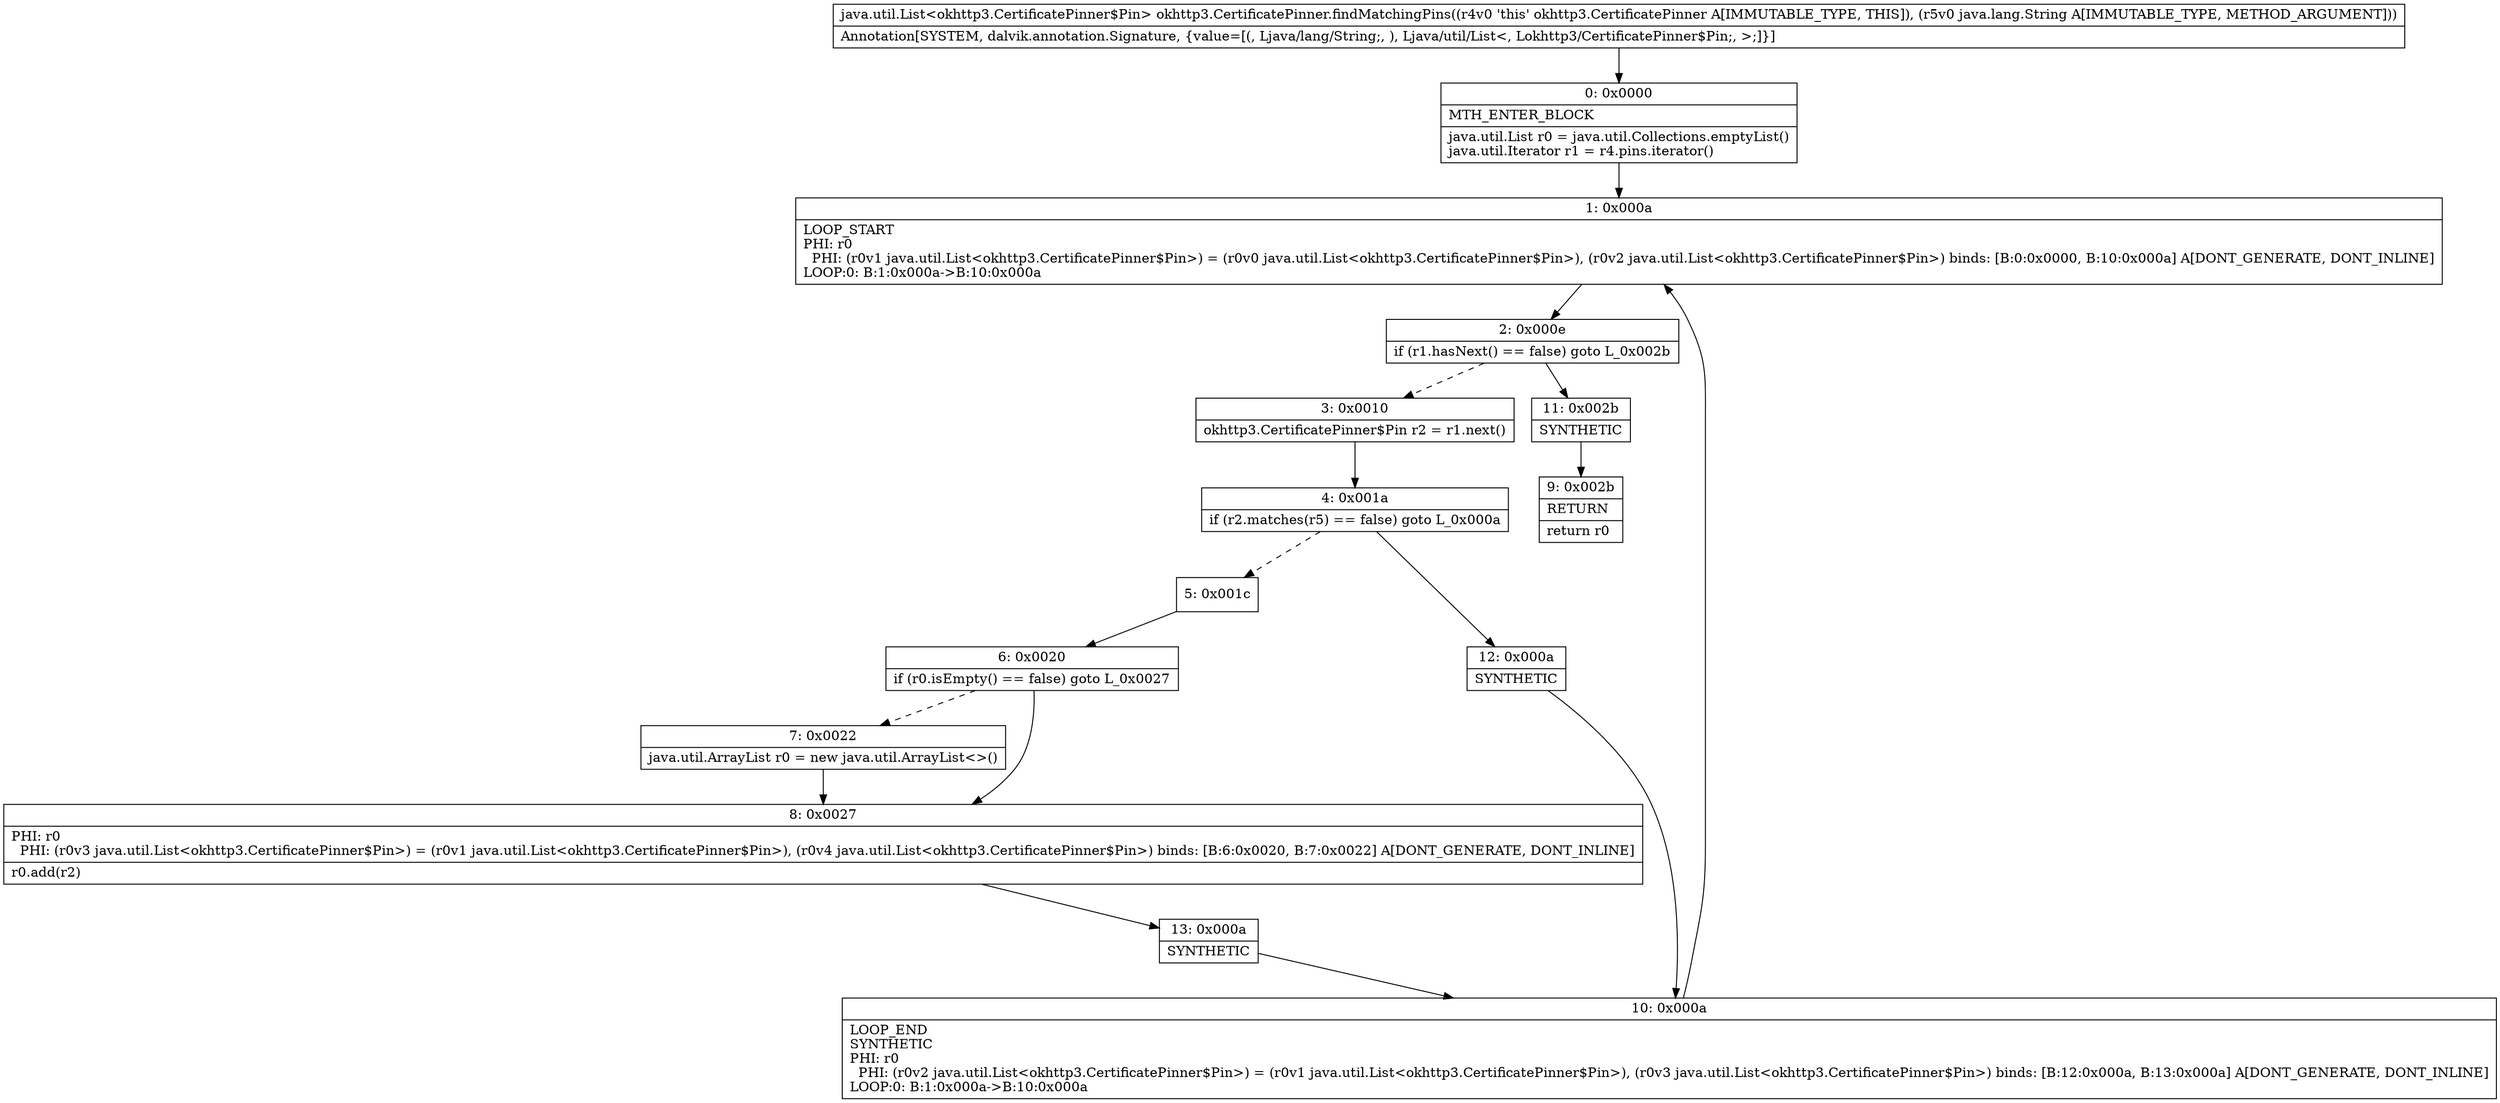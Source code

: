 digraph "CFG forokhttp3.CertificatePinner.findMatchingPins(Ljava\/lang\/String;)Ljava\/util\/List;" {
Node_0 [shape=record,label="{0\:\ 0x0000|MTH_ENTER_BLOCK\l|java.util.List r0 = java.util.Collections.emptyList()\ljava.util.Iterator r1 = r4.pins.iterator()\l}"];
Node_1 [shape=record,label="{1\:\ 0x000a|LOOP_START\lPHI: r0 \l  PHI: (r0v1 java.util.List\<okhttp3.CertificatePinner$Pin\>) = (r0v0 java.util.List\<okhttp3.CertificatePinner$Pin\>), (r0v2 java.util.List\<okhttp3.CertificatePinner$Pin\>) binds: [B:0:0x0000, B:10:0x000a] A[DONT_GENERATE, DONT_INLINE]\lLOOP:0: B:1:0x000a\-\>B:10:0x000a\l}"];
Node_2 [shape=record,label="{2\:\ 0x000e|if (r1.hasNext() == false) goto L_0x002b\l}"];
Node_3 [shape=record,label="{3\:\ 0x0010|okhttp3.CertificatePinner$Pin r2 = r1.next()\l}"];
Node_4 [shape=record,label="{4\:\ 0x001a|if (r2.matches(r5) == false) goto L_0x000a\l}"];
Node_5 [shape=record,label="{5\:\ 0x001c}"];
Node_6 [shape=record,label="{6\:\ 0x0020|if (r0.isEmpty() == false) goto L_0x0027\l}"];
Node_7 [shape=record,label="{7\:\ 0x0022|java.util.ArrayList r0 = new java.util.ArrayList\<\>()\l}"];
Node_8 [shape=record,label="{8\:\ 0x0027|PHI: r0 \l  PHI: (r0v3 java.util.List\<okhttp3.CertificatePinner$Pin\>) = (r0v1 java.util.List\<okhttp3.CertificatePinner$Pin\>), (r0v4 java.util.List\<okhttp3.CertificatePinner$Pin\>) binds: [B:6:0x0020, B:7:0x0022] A[DONT_GENERATE, DONT_INLINE]\l|r0.add(r2)\l}"];
Node_9 [shape=record,label="{9\:\ 0x002b|RETURN\l|return r0\l}"];
Node_10 [shape=record,label="{10\:\ 0x000a|LOOP_END\lSYNTHETIC\lPHI: r0 \l  PHI: (r0v2 java.util.List\<okhttp3.CertificatePinner$Pin\>) = (r0v1 java.util.List\<okhttp3.CertificatePinner$Pin\>), (r0v3 java.util.List\<okhttp3.CertificatePinner$Pin\>) binds: [B:12:0x000a, B:13:0x000a] A[DONT_GENERATE, DONT_INLINE]\lLOOP:0: B:1:0x000a\-\>B:10:0x000a\l}"];
Node_11 [shape=record,label="{11\:\ 0x002b|SYNTHETIC\l}"];
Node_12 [shape=record,label="{12\:\ 0x000a|SYNTHETIC\l}"];
Node_13 [shape=record,label="{13\:\ 0x000a|SYNTHETIC\l}"];
MethodNode[shape=record,label="{java.util.List\<okhttp3.CertificatePinner$Pin\> okhttp3.CertificatePinner.findMatchingPins((r4v0 'this' okhttp3.CertificatePinner A[IMMUTABLE_TYPE, THIS]), (r5v0 java.lang.String A[IMMUTABLE_TYPE, METHOD_ARGUMENT]))  | Annotation[SYSTEM, dalvik.annotation.Signature, \{value=[(, Ljava\/lang\/String;, ), Ljava\/util\/List\<, Lokhttp3\/CertificatePinner$Pin;, \>;]\}]\l}"];
MethodNode -> Node_0;
Node_0 -> Node_1;
Node_1 -> Node_2;
Node_2 -> Node_3[style=dashed];
Node_2 -> Node_11;
Node_3 -> Node_4;
Node_4 -> Node_5[style=dashed];
Node_4 -> Node_12;
Node_5 -> Node_6;
Node_6 -> Node_7[style=dashed];
Node_6 -> Node_8;
Node_7 -> Node_8;
Node_8 -> Node_13;
Node_10 -> Node_1;
Node_11 -> Node_9;
Node_12 -> Node_10;
Node_13 -> Node_10;
}

